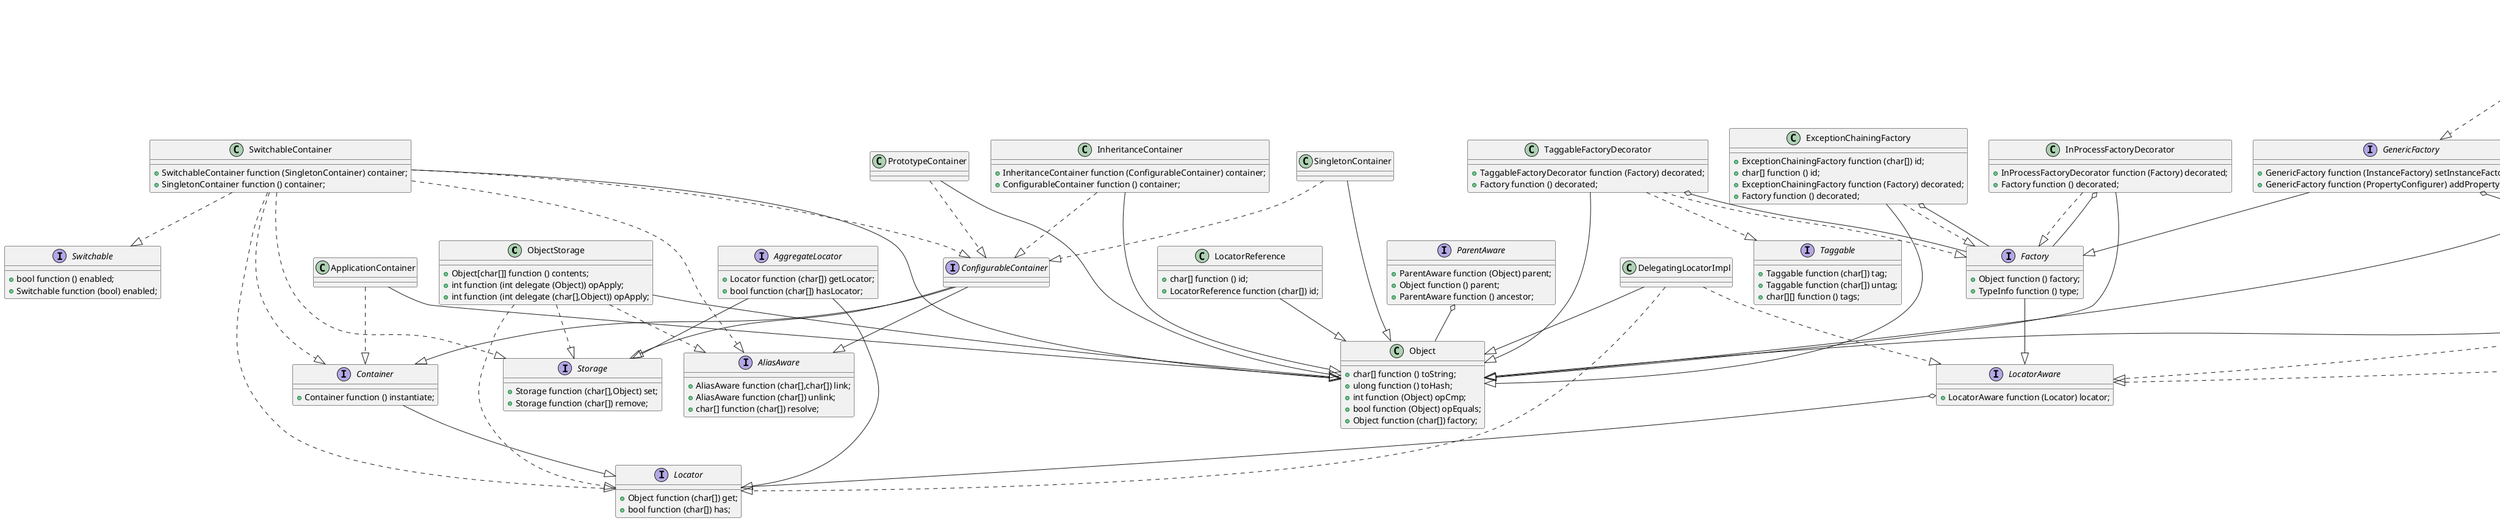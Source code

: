 /**
@startuml
class "ObjectStorage" {
+ Object[char[]] function () contents;
+ int function (int delegate (Object)) opApply;
+ int function (int delegate (char[],Object)) opApply;
}
interface "Locator" {
+ Object function (char[]) get;
+ bool function (char[]) has;
}
class "FactoryMethodBasedFactory" {
}
class "AediException" {
}
class "InProgressException" {
}
interface "Taggable" {
+ Taggable function (char[]) tag;
+ Taggable function (char[]) untag;
+ char[][] function () tags;
}
interface "Container" {
+ Container function () instantiate;
}
class "FieldConfigurer" {
}
interface "AliasAware" {
+ AliasAware function (char[],char[]) link;
+ AliasAware function (char[]) unlink;
+ char[] function (char[]) resolve;
}
class "InvalidCastException" {
}
class "ParameterHolder" {
+ Tuple function () args;
}
class "LocatorReference" {
+ char[] function () id;
+ LocatorReference function (char[]) id;
}
interface "AggregateLocator" {
+ Locator function (char[]) getLocator;
+ bool function (char[]) hasLocator;
}
class "SwitchableContainer" {
+ SwitchableContainer function (SingletonContainer) container;
+ SingletonContainer function () container;
}
class "SingletonContainer" {
}
interface "ParentAware" {
+ ParentAware function (Object) parent;
+ Object function () parent;
+ ParentAware function () ancestor;
}
interface "Factory" {
+ Object function () factory;
+ TypeInfo function () type;
}
interface "ConfigurableContainer" {
}
class "MethodConfigurer" {
}
class "CallbackFactory" {
}
class "ExceptionChainingFactory" {
+ ExceptionChainingFactory function (char[]) id;
+ char[] function () id;
+ ExceptionChainingFactory function (Factory) decorated;
+ Factory function () decorated;
}
class "Exception" {
}
class "TaggableFactoryDecorator" {
+ TaggableFactoryDecorator function (Factory) decorated;
+ Factory function () decorated;
}
class "ApplicationContainer" {
}
class "Object" {
+ char[] function () toString;
+ ulong function () toHash;
+ int function (Object) opCmp;
+ bool function (Object) opEquals;
+ Object function (char[]) factory;
}
class "CircularReferenceException" {
+ CircularReferenceException function (char[]) add;
}
class "Throwable" {
+ char[] msg;
+ char[] file;
+ ulong line;
+ TraceInfo info;
+ Throwable next;
}
class "GenericFactoryImpl" {
}
interface "Switchable" {
+ bool function () enabled;
+ Switchable function (bool) enabled;
}
class "DelegatingLocatorImpl" {
}
class "NotFoundException" {
}
interface "GenericFactory" {
+ GenericFactory function (InstanceFactory) setInstanceFactory;
+ GenericFactory function (PropertyConfigurer) addPropertyConfigurer;
}
interface "Storage" {
+ Storage function (char[],Object) set;
+ Storage function (char[]) remove;
}
interface "LocatorAware" {
+ LocatorAware function (Locator) locator;
}
class "InProcessFactoryDecorator" {
+ InProcessFactoryDecorator function (Factory) decorated;
+ Factory function () decorated;
}
class "PrototypeContainer" {
}
class "CallbackConfigurer" {
}
interface "InstanceFactory" {
+ Object function () factory;
}
interface "PropertyConfigurer" {
+ void function (Object) configure;
}
class "ConstructorBasedFactory" {
}
class "InheritanceContainer" {
+ InheritanceContainer function (ConfigurableContainer) container;
+ ConfigurableContainer function () container;
}
"ObjectStorage" --|> "Object"
"ObjectStorage" ..|> "Storage"
"ObjectStorage" ..|> "Locator"
"ObjectStorage" ..|> "AliasAware"
"DelegatingLocatorImpl" --|> "Object"
"DelegatingLocatorImpl" ..|> "LocatorAware"
"DelegatingLocatorImpl" ..|> "Locator"
"AggregateLocator" --|> "Locator"
"AggregateLocator" --|> "Storage"
"GenericFactory" --|> "Factory"
"GenericFactoryImpl" --|> "Object"
"GenericFactoryImpl" ..|> "GenericFactory"
"GenericFactoryImpl" ..|> "LocatorAware"
"ParameterHolder" --|> "Object"
"ParameterHolder" ..|> "LocatorAware"
"MethodConfigurer" --|> "ParameterHolder"
"MethodConfigurer" ..|> "PropertyConfigurer"
"FieldConfigurer" --|> "ParameterHolder"
"FieldConfigurer" ..|> "PropertyConfigurer"
"ConstructorBasedFactory" --|> "ParameterHolder"
"ConstructorBasedFactory" ..|> "InstanceFactory"
"FactoryMethodBasedFactory" --|> "ParameterHolder"
"FactoryMethodBasedFactory" ..|> "InstanceFactory"
"CallbackFactory" --|> "ParameterHolder"
"CallbackFactory" ..|> "InstanceFactory"
"CallbackConfigurer" --|> "ParameterHolder"
"CallbackConfigurer" ..|> "PropertyConfigurer"
"Factory" --|> "LocatorAware"
"LocatorReference" --|> "Object"
"TaggableFactoryDecorator" --|> "Object"
"TaggableFactoryDecorator" ..|> "Factory"
"TaggableFactoryDecorator" ..|> "Taggable"
"CircularReferenceException" --|> "AediException"
"AediException" --|> "Exception"
"InProgressException" --|> "AediException"
"InvalidCastException" --|> "AediException"
"NotFoundException" --|> "AediException"
"ApplicationContainer" --|> "Object"
"ApplicationContainer" ..|> "Container"
"Container" --|> "Locator"
"ConfigurableContainer" --|> "Container"
"ConfigurableContainer" --|> "Storage"
"ConfigurableContainer" --|> "AliasAware"
"InProcessFactoryDecorator" --|> "Object"
"InProcessFactoryDecorator" ..|> "Factory"
"ExceptionChainingFactory" --|> "Object"
"ExceptionChainingFactory" ..|> "Factory"
"InheritanceContainer" --|> "Object"
"InheritanceContainer" ..|> "ConfigurableContainer"
"PrototypeContainer" --|> "Object"
"PrototypeContainer" ..|> "ConfigurableContainer"
"SingletonContainer" --|> "Object"
"SingletonContainer" ..|> "ConfigurableContainer"
"SwitchableContainer" --|> "Object"
"SwitchableContainer" ..|> "ConfigurableContainer"
"SwitchableContainer" ..|> "Container"
"SwitchableContainer" ..|> "Storage"
"SwitchableContainer" ..|> "AliasAware"
"SwitchableContainer" ..|> "Locator"
"SwitchableContainer" ..|> "Switchable"
"ParentAware" o-- "Object"
"LocatorAware" o-- "Locator"
"GenericFactory" o-- "InstanceFactory"
"TaggableFactoryDecorator" o-- "Factory"
"InProcessFactoryDecorator" o-- "Factory"
"ExceptionChainingFactory" o-- "Factory"

@enduml
**/